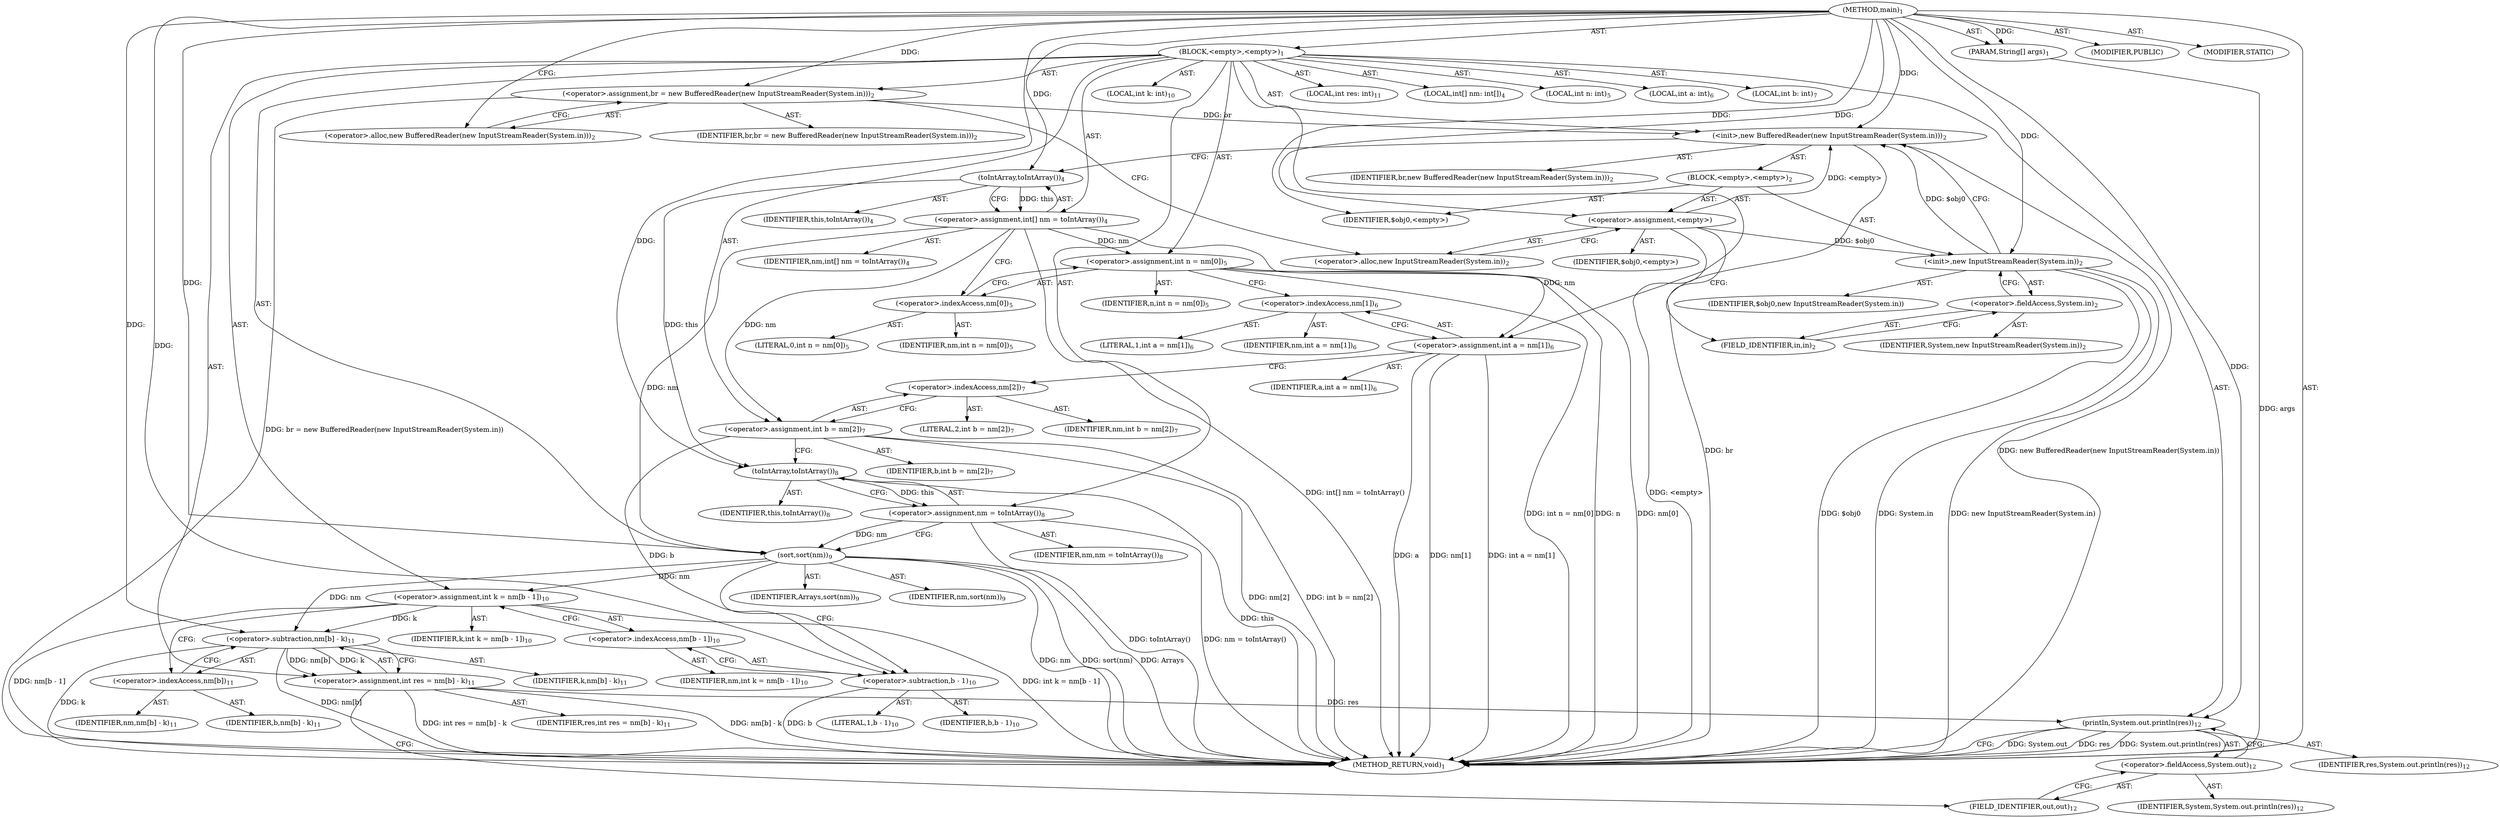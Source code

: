 digraph "main" {  
"17" [label = <(METHOD,main)<SUB>1</SUB>> ]
"18" [label = <(PARAM,String[] args)<SUB>1</SUB>> ]
"19" [label = <(BLOCK,&lt;empty&gt;,&lt;empty&gt;)<SUB>1</SUB>> ]
"20" [label = <(&lt;operator&gt;.assignment,br = new BufferedReader(new InputStreamReader(System.in)))<SUB>2</SUB>> ]
"21" [label = <(IDENTIFIER,br,br = new BufferedReader(new InputStreamReader(System.in)))<SUB>2</SUB>> ]
"22" [label = <(&lt;operator&gt;.alloc,new BufferedReader(new InputStreamReader(System.in)))<SUB>2</SUB>> ]
"23" [label = <(&lt;init&gt;,new BufferedReader(new InputStreamReader(System.in)))<SUB>2</SUB>> ]
"24" [label = <(IDENTIFIER,br,new BufferedReader(new InputStreamReader(System.in)))<SUB>2</SUB>> ]
"25" [label = <(BLOCK,&lt;empty&gt;,&lt;empty&gt;)<SUB>2</SUB>> ]
"26" [label = <(&lt;operator&gt;.assignment,&lt;empty&gt;)> ]
"27" [label = <(IDENTIFIER,$obj0,&lt;empty&gt;)> ]
"28" [label = <(&lt;operator&gt;.alloc,new InputStreamReader(System.in))<SUB>2</SUB>> ]
"29" [label = <(&lt;init&gt;,new InputStreamReader(System.in))<SUB>2</SUB>> ]
"30" [label = <(IDENTIFIER,$obj0,new InputStreamReader(System.in))> ]
"31" [label = <(&lt;operator&gt;.fieldAccess,System.in)<SUB>2</SUB>> ]
"32" [label = <(IDENTIFIER,System,new InputStreamReader(System.in))<SUB>2</SUB>> ]
"33" [label = <(FIELD_IDENTIFIER,in,in)<SUB>2</SUB>> ]
"34" [label = <(IDENTIFIER,$obj0,&lt;empty&gt;)> ]
"35" [label = <(LOCAL,int[] nm: int[])<SUB>4</SUB>> ]
"36" [label = <(&lt;operator&gt;.assignment,int[] nm = toIntArray())<SUB>4</SUB>> ]
"37" [label = <(IDENTIFIER,nm,int[] nm = toIntArray())<SUB>4</SUB>> ]
"38" [label = <(toIntArray,toIntArray())<SUB>4</SUB>> ]
"39" [label = <(IDENTIFIER,this,toIntArray())<SUB>4</SUB>> ]
"40" [label = <(LOCAL,int n: int)<SUB>5</SUB>> ]
"41" [label = <(&lt;operator&gt;.assignment,int n = nm[0])<SUB>5</SUB>> ]
"42" [label = <(IDENTIFIER,n,int n = nm[0])<SUB>5</SUB>> ]
"43" [label = <(&lt;operator&gt;.indexAccess,nm[0])<SUB>5</SUB>> ]
"44" [label = <(IDENTIFIER,nm,int n = nm[0])<SUB>5</SUB>> ]
"45" [label = <(LITERAL,0,int n = nm[0])<SUB>5</SUB>> ]
"46" [label = <(LOCAL,int a: int)<SUB>6</SUB>> ]
"47" [label = <(&lt;operator&gt;.assignment,int a = nm[1])<SUB>6</SUB>> ]
"48" [label = <(IDENTIFIER,a,int a = nm[1])<SUB>6</SUB>> ]
"49" [label = <(&lt;operator&gt;.indexAccess,nm[1])<SUB>6</SUB>> ]
"50" [label = <(IDENTIFIER,nm,int a = nm[1])<SUB>6</SUB>> ]
"51" [label = <(LITERAL,1,int a = nm[1])<SUB>6</SUB>> ]
"52" [label = <(LOCAL,int b: int)<SUB>7</SUB>> ]
"53" [label = <(&lt;operator&gt;.assignment,int b = nm[2])<SUB>7</SUB>> ]
"54" [label = <(IDENTIFIER,b,int b = nm[2])<SUB>7</SUB>> ]
"55" [label = <(&lt;operator&gt;.indexAccess,nm[2])<SUB>7</SUB>> ]
"56" [label = <(IDENTIFIER,nm,int b = nm[2])<SUB>7</SUB>> ]
"57" [label = <(LITERAL,2,int b = nm[2])<SUB>7</SUB>> ]
"58" [label = <(&lt;operator&gt;.assignment,nm = toIntArray())<SUB>8</SUB>> ]
"59" [label = <(IDENTIFIER,nm,nm = toIntArray())<SUB>8</SUB>> ]
"60" [label = <(toIntArray,toIntArray())<SUB>8</SUB>> ]
"61" [label = <(IDENTIFIER,this,toIntArray())<SUB>8</SUB>> ]
"62" [label = <(sort,sort(nm))<SUB>9</SUB>> ]
"63" [label = <(IDENTIFIER,Arrays,sort(nm))<SUB>9</SUB>> ]
"64" [label = <(IDENTIFIER,nm,sort(nm))<SUB>9</SUB>> ]
"65" [label = <(LOCAL,int k: int)<SUB>10</SUB>> ]
"66" [label = <(&lt;operator&gt;.assignment,int k = nm[b - 1])<SUB>10</SUB>> ]
"67" [label = <(IDENTIFIER,k,int k = nm[b - 1])<SUB>10</SUB>> ]
"68" [label = <(&lt;operator&gt;.indexAccess,nm[b - 1])<SUB>10</SUB>> ]
"69" [label = <(IDENTIFIER,nm,int k = nm[b - 1])<SUB>10</SUB>> ]
"70" [label = <(&lt;operator&gt;.subtraction,b - 1)<SUB>10</SUB>> ]
"71" [label = <(IDENTIFIER,b,b - 1)<SUB>10</SUB>> ]
"72" [label = <(LITERAL,1,b - 1)<SUB>10</SUB>> ]
"73" [label = <(LOCAL,int res: int)<SUB>11</SUB>> ]
"74" [label = <(&lt;operator&gt;.assignment,int res = nm[b] - k)<SUB>11</SUB>> ]
"75" [label = <(IDENTIFIER,res,int res = nm[b] - k)<SUB>11</SUB>> ]
"76" [label = <(&lt;operator&gt;.subtraction,nm[b] - k)<SUB>11</SUB>> ]
"77" [label = <(&lt;operator&gt;.indexAccess,nm[b])<SUB>11</SUB>> ]
"78" [label = <(IDENTIFIER,nm,nm[b] - k)<SUB>11</SUB>> ]
"79" [label = <(IDENTIFIER,b,nm[b] - k)<SUB>11</SUB>> ]
"80" [label = <(IDENTIFIER,k,nm[b] - k)<SUB>11</SUB>> ]
"81" [label = <(println,System.out.println(res))<SUB>12</SUB>> ]
"82" [label = <(&lt;operator&gt;.fieldAccess,System.out)<SUB>12</SUB>> ]
"83" [label = <(IDENTIFIER,System,System.out.println(res))<SUB>12</SUB>> ]
"84" [label = <(FIELD_IDENTIFIER,out,out)<SUB>12</SUB>> ]
"85" [label = <(IDENTIFIER,res,System.out.println(res))<SUB>12</SUB>> ]
"86" [label = <(MODIFIER,PUBLIC)> ]
"87" [label = <(MODIFIER,STATIC)> ]
"88" [label = <(METHOD_RETURN,void)<SUB>1</SUB>> ]
  "17" -> "18"  [ label = "AST: "] 
  "17" -> "19"  [ label = "AST: "] 
  "17" -> "86"  [ label = "AST: "] 
  "17" -> "87"  [ label = "AST: "] 
  "17" -> "88"  [ label = "AST: "] 
  "19" -> "20"  [ label = "AST: "] 
  "19" -> "23"  [ label = "AST: "] 
  "19" -> "35"  [ label = "AST: "] 
  "19" -> "36"  [ label = "AST: "] 
  "19" -> "40"  [ label = "AST: "] 
  "19" -> "41"  [ label = "AST: "] 
  "19" -> "46"  [ label = "AST: "] 
  "19" -> "47"  [ label = "AST: "] 
  "19" -> "52"  [ label = "AST: "] 
  "19" -> "53"  [ label = "AST: "] 
  "19" -> "58"  [ label = "AST: "] 
  "19" -> "62"  [ label = "AST: "] 
  "19" -> "65"  [ label = "AST: "] 
  "19" -> "66"  [ label = "AST: "] 
  "19" -> "73"  [ label = "AST: "] 
  "19" -> "74"  [ label = "AST: "] 
  "19" -> "81"  [ label = "AST: "] 
  "20" -> "21"  [ label = "AST: "] 
  "20" -> "22"  [ label = "AST: "] 
  "23" -> "24"  [ label = "AST: "] 
  "23" -> "25"  [ label = "AST: "] 
  "25" -> "26"  [ label = "AST: "] 
  "25" -> "29"  [ label = "AST: "] 
  "25" -> "34"  [ label = "AST: "] 
  "26" -> "27"  [ label = "AST: "] 
  "26" -> "28"  [ label = "AST: "] 
  "29" -> "30"  [ label = "AST: "] 
  "29" -> "31"  [ label = "AST: "] 
  "31" -> "32"  [ label = "AST: "] 
  "31" -> "33"  [ label = "AST: "] 
  "36" -> "37"  [ label = "AST: "] 
  "36" -> "38"  [ label = "AST: "] 
  "38" -> "39"  [ label = "AST: "] 
  "41" -> "42"  [ label = "AST: "] 
  "41" -> "43"  [ label = "AST: "] 
  "43" -> "44"  [ label = "AST: "] 
  "43" -> "45"  [ label = "AST: "] 
  "47" -> "48"  [ label = "AST: "] 
  "47" -> "49"  [ label = "AST: "] 
  "49" -> "50"  [ label = "AST: "] 
  "49" -> "51"  [ label = "AST: "] 
  "53" -> "54"  [ label = "AST: "] 
  "53" -> "55"  [ label = "AST: "] 
  "55" -> "56"  [ label = "AST: "] 
  "55" -> "57"  [ label = "AST: "] 
  "58" -> "59"  [ label = "AST: "] 
  "58" -> "60"  [ label = "AST: "] 
  "60" -> "61"  [ label = "AST: "] 
  "62" -> "63"  [ label = "AST: "] 
  "62" -> "64"  [ label = "AST: "] 
  "66" -> "67"  [ label = "AST: "] 
  "66" -> "68"  [ label = "AST: "] 
  "68" -> "69"  [ label = "AST: "] 
  "68" -> "70"  [ label = "AST: "] 
  "70" -> "71"  [ label = "AST: "] 
  "70" -> "72"  [ label = "AST: "] 
  "74" -> "75"  [ label = "AST: "] 
  "74" -> "76"  [ label = "AST: "] 
  "76" -> "77"  [ label = "AST: "] 
  "76" -> "80"  [ label = "AST: "] 
  "77" -> "78"  [ label = "AST: "] 
  "77" -> "79"  [ label = "AST: "] 
  "81" -> "82"  [ label = "AST: "] 
  "81" -> "85"  [ label = "AST: "] 
  "82" -> "83"  [ label = "AST: "] 
  "82" -> "84"  [ label = "AST: "] 
  "20" -> "28"  [ label = "CFG: "] 
  "23" -> "38"  [ label = "CFG: "] 
  "36" -> "43"  [ label = "CFG: "] 
  "41" -> "49"  [ label = "CFG: "] 
  "47" -> "55"  [ label = "CFG: "] 
  "53" -> "60"  [ label = "CFG: "] 
  "58" -> "62"  [ label = "CFG: "] 
  "62" -> "70"  [ label = "CFG: "] 
  "66" -> "77"  [ label = "CFG: "] 
  "74" -> "84"  [ label = "CFG: "] 
  "81" -> "88"  [ label = "CFG: "] 
  "22" -> "20"  [ label = "CFG: "] 
  "38" -> "36"  [ label = "CFG: "] 
  "43" -> "41"  [ label = "CFG: "] 
  "49" -> "47"  [ label = "CFG: "] 
  "55" -> "53"  [ label = "CFG: "] 
  "60" -> "58"  [ label = "CFG: "] 
  "68" -> "66"  [ label = "CFG: "] 
  "76" -> "74"  [ label = "CFG: "] 
  "82" -> "81"  [ label = "CFG: "] 
  "26" -> "33"  [ label = "CFG: "] 
  "29" -> "23"  [ label = "CFG: "] 
  "70" -> "68"  [ label = "CFG: "] 
  "77" -> "76"  [ label = "CFG: "] 
  "84" -> "82"  [ label = "CFG: "] 
  "28" -> "26"  [ label = "CFG: "] 
  "31" -> "29"  [ label = "CFG: "] 
  "33" -> "31"  [ label = "CFG: "] 
  "17" -> "22"  [ label = "CFG: "] 
  "18" -> "88"  [ label = "DDG: args"] 
  "20" -> "88"  [ label = "DDG: br = new BufferedReader(new InputStreamReader(System.in))"] 
  "23" -> "88"  [ label = "DDG: br"] 
  "26" -> "88"  [ label = "DDG: &lt;empty&gt;"] 
  "29" -> "88"  [ label = "DDG: $obj0"] 
  "29" -> "88"  [ label = "DDG: System.in"] 
  "29" -> "88"  [ label = "DDG: new InputStreamReader(System.in)"] 
  "23" -> "88"  [ label = "DDG: new BufferedReader(new InputStreamReader(System.in))"] 
  "36" -> "88"  [ label = "DDG: int[] nm = toIntArray()"] 
  "41" -> "88"  [ label = "DDG: n"] 
  "41" -> "88"  [ label = "DDG: nm[0]"] 
  "41" -> "88"  [ label = "DDG: int n = nm[0]"] 
  "47" -> "88"  [ label = "DDG: a"] 
  "47" -> "88"  [ label = "DDG: nm[1]"] 
  "47" -> "88"  [ label = "DDG: int a = nm[1]"] 
  "53" -> "88"  [ label = "DDG: nm[2]"] 
  "53" -> "88"  [ label = "DDG: int b = nm[2]"] 
  "60" -> "88"  [ label = "DDG: this"] 
  "58" -> "88"  [ label = "DDG: toIntArray()"] 
  "58" -> "88"  [ label = "DDG: nm = toIntArray()"] 
  "62" -> "88"  [ label = "DDG: nm"] 
  "62" -> "88"  [ label = "DDG: sort(nm)"] 
  "70" -> "88"  [ label = "DDG: b"] 
  "66" -> "88"  [ label = "DDG: nm[b - 1]"] 
  "66" -> "88"  [ label = "DDG: int k = nm[b - 1]"] 
  "76" -> "88"  [ label = "DDG: nm[b]"] 
  "76" -> "88"  [ label = "DDG: k"] 
  "74" -> "88"  [ label = "DDG: nm[b] - k"] 
  "74" -> "88"  [ label = "DDG: int res = nm[b] - k"] 
  "81" -> "88"  [ label = "DDG: System.out"] 
  "81" -> "88"  [ label = "DDG: res"] 
  "81" -> "88"  [ label = "DDG: System.out.println(res)"] 
  "62" -> "88"  [ label = "DDG: Arrays"] 
  "17" -> "18"  [ label = "DDG: "] 
  "17" -> "20"  [ label = "DDG: "] 
  "38" -> "36"  [ label = "DDG: this"] 
  "36" -> "41"  [ label = "DDG: nm"] 
  "36" -> "47"  [ label = "DDG: nm"] 
  "36" -> "53"  [ label = "DDG: nm"] 
  "60" -> "58"  [ label = "DDG: this"] 
  "62" -> "66"  [ label = "DDG: nm"] 
  "76" -> "74"  [ label = "DDG: nm[b]"] 
  "76" -> "74"  [ label = "DDG: k"] 
  "20" -> "23"  [ label = "DDG: br"] 
  "17" -> "23"  [ label = "DDG: "] 
  "26" -> "23"  [ label = "DDG: &lt;empty&gt;"] 
  "29" -> "23"  [ label = "DDG: $obj0"] 
  "17" -> "62"  [ label = "DDG: "] 
  "58" -> "62"  [ label = "DDG: nm"] 
  "36" -> "62"  [ label = "DDG: nm"] 
  "74" -> "81"  [ label = "DDG: res"] 
  "17" -> "81"  [ label = "DDG: "] 
  "17" -> "26"  [ label = "DDG: "] 
  "17" -> "34"  [ label = "DDG: "] 
  "17" -> "38"  [ label = "DDG: "] 
  "38" -> "60"  [ label = "DDG: this"] 
  "17" -> "60"  [ label = "DDG: "] 
  "62" -> "76"  [ label = "DDG: nm"] 
  "66" -> "76"  [ label = "DDG: k"] 
  "17" -> "76"  [ label = "DDG: "] 
  "26" -> "29"  [ label = "DDG: $obj0"] 
  "17" -> "29"  [ label = "DDG: "] 
  "53" -> "70"  [ label = "DDG: b"] 
  "17" -> "70"  [ label = "DDG: "] 
}
